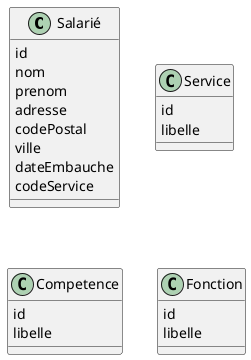 @startuml Entreprise
    class Salarié{
        id
        nom
        prenom
        adresse
        codePostal
        ville
        dateEmbauche
        codeService
    }
    class Service{
        id
        libelle
    }
    class Competence{
        id
        libelle        
    }
    class Fonction{
        id
        libelle
    }